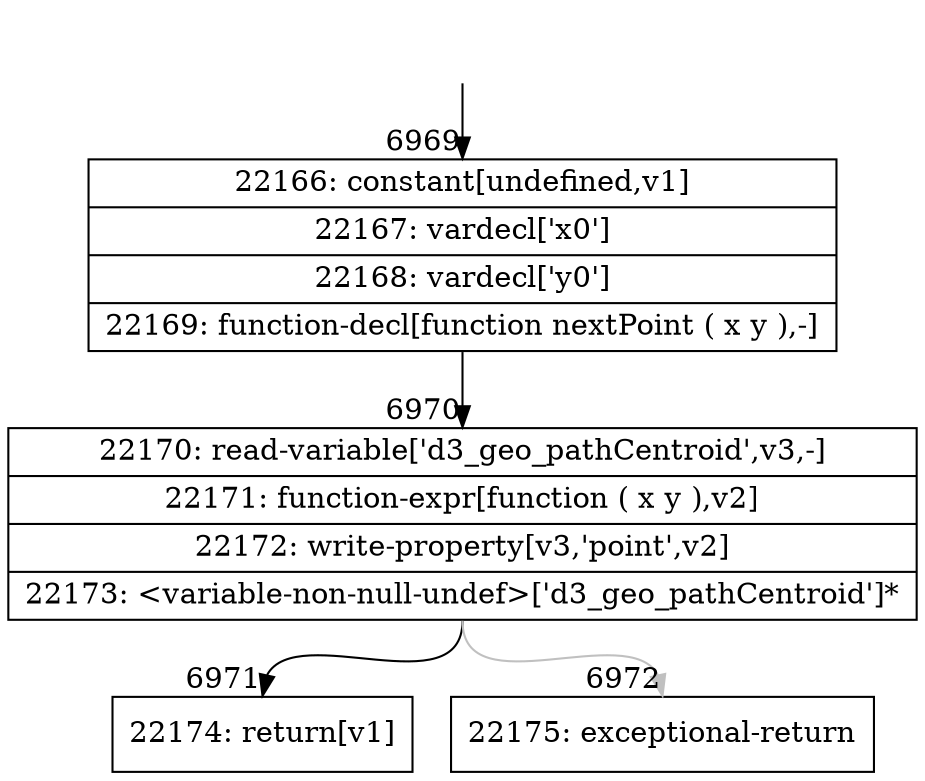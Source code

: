 digraph {
rankdir="TD"
BB_entry630[shape=none,label=""];
BB_entry630 -> BB6969 [tailport=s, headport=n, headlabel="    6969"]
BB6969 [shape=record label="{22166: constant[undefined,v1]|22167: vardecl['x0']|22168: vardecl['y0']|22169: function-decl[function nextPoint ( x y ),-]}" ] 
BB6969 -> BB6970 [tailport=s, headport=n, headlabel="      6970"]
BB6970 [shape=record label="{22170: read-variable['d3_geo_pathCentroid',v3,-]|22171: function-expr[function ( x y ),v2]|22172: write-property[v3,'point',v2]|22173: \<variable-non-null-undef\>['d3_geo_pathCentroid']*}" ] 
BB6970 -> BB6971 [tailport=s, headport=n, headlabel="      6971"]
BB6970 -> BB6972 [tailport=s, headport=n, color=gray, headlabel="      6972"]
BB6971 [shape=record label="{22174: return[v1]}" ] 
BB6972 [shape=record label="{22175: exceptional-return}" ] 
//#$~ 4047
}
